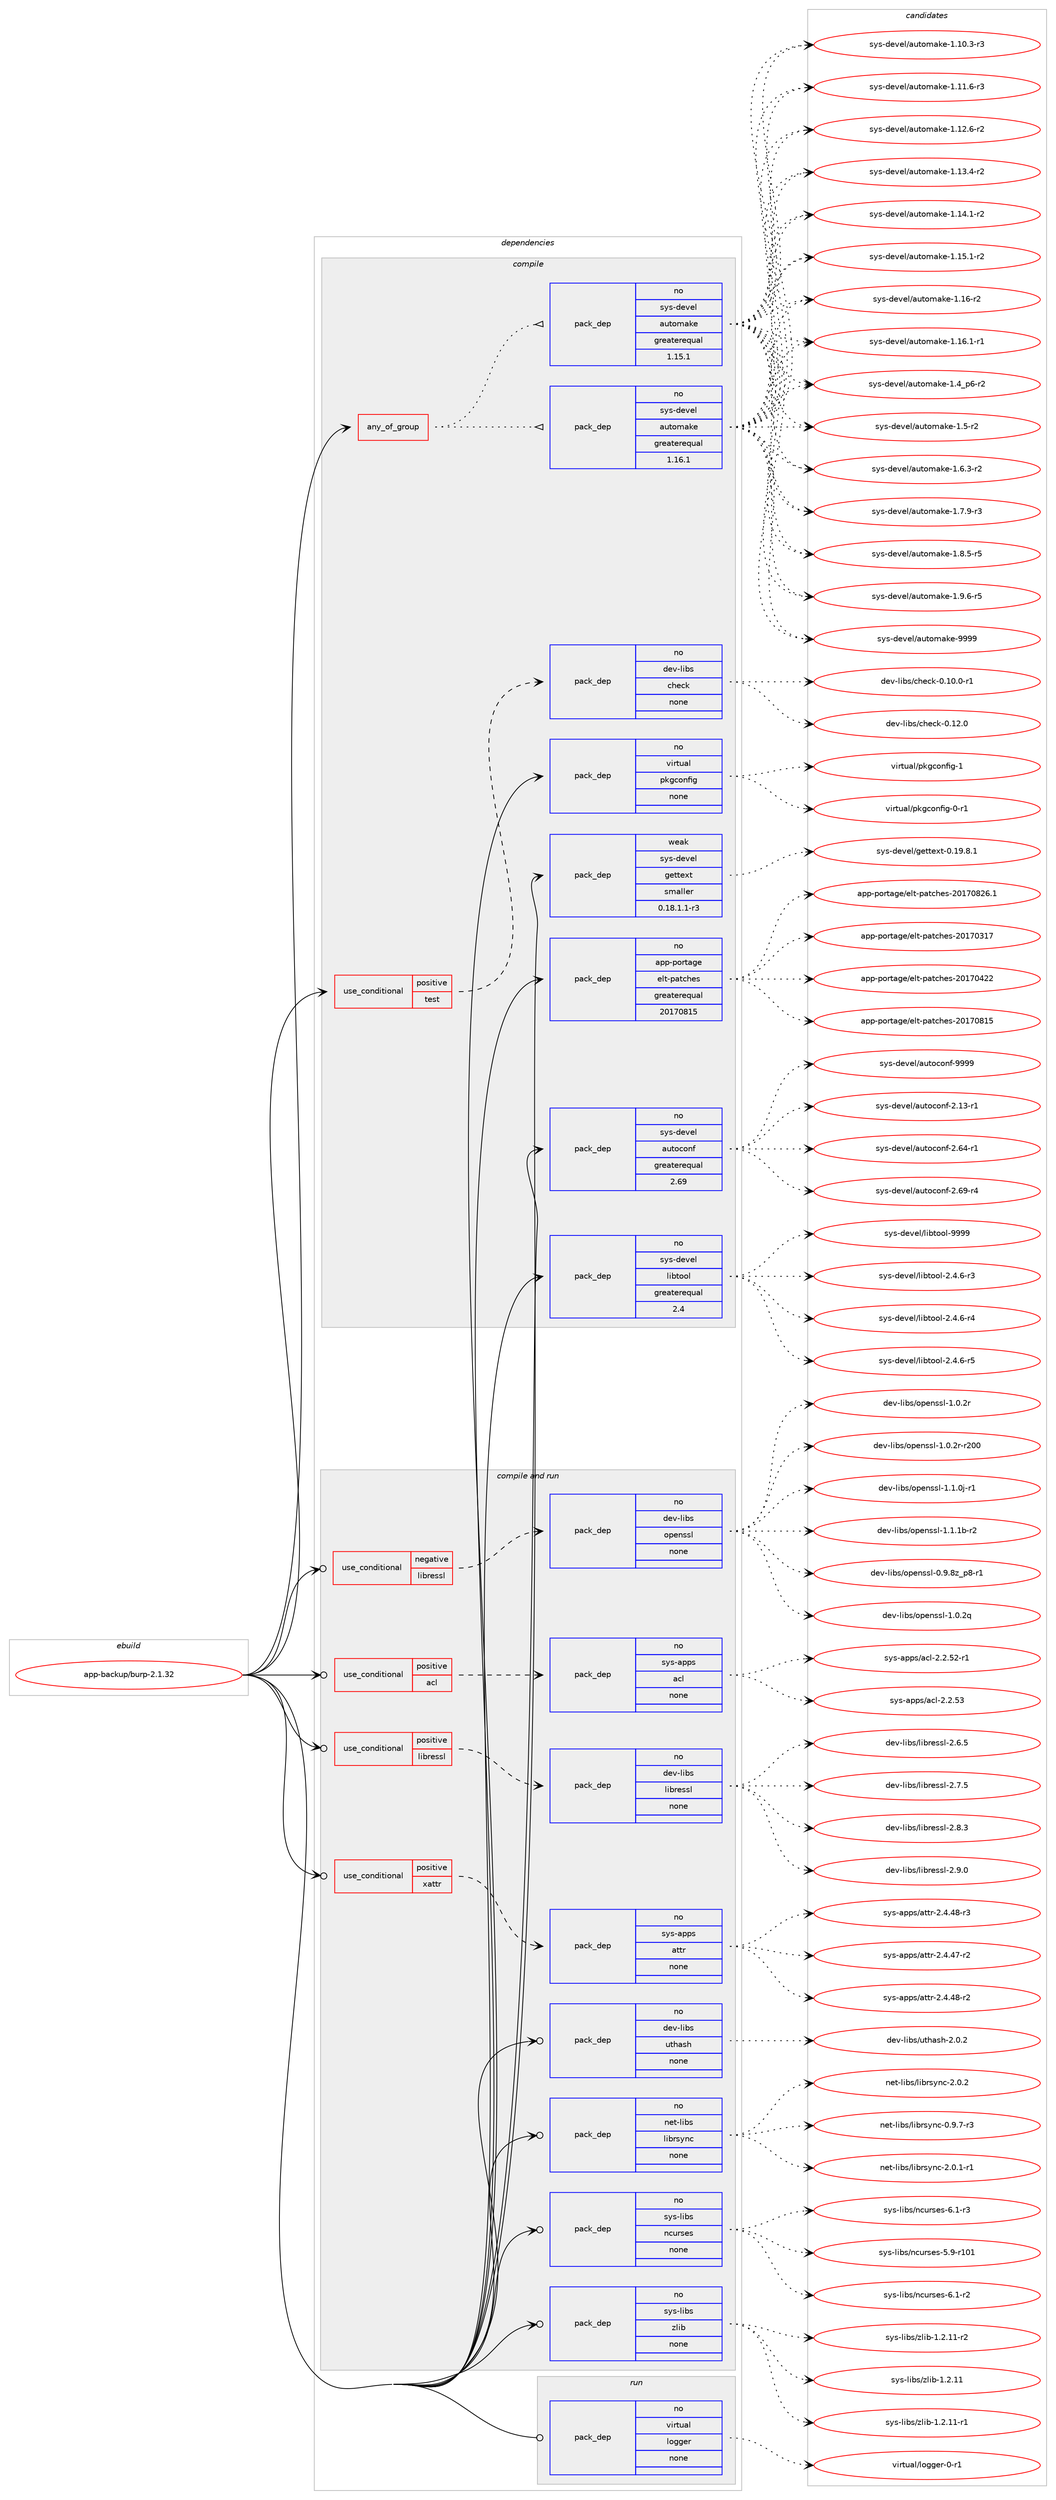 digraph prolog {

# *************
# Graph options
# *************

newrank=true;
concentrate=true;
compound=true;
graph [rankdir=LR,fontname=Helvetica,fontsize=10,ranksep=1.5];#, ranksep=2.5, nodesep=0.2];
edge  [arrowhead=vee];
node  [fontname=Helvetica,fontsize=10];

# **********
# The ebuild
# **********

subgraph cluster_leftcol {
color=gray;
rank=same;
label=<<i>ebuild</i>>;
id [label="app-backup/burp-2.1.32", color=red, width=4, href="../app-backup/burp-2.1.32.svg"];
}

# ****************
# The dependencies
# ****************

subgraph cluster_midcol {
color=gray;
label=<<i>dependencies</i>>;
subgraph cluster_compile {
fillcolor="#eeeeee";
style=filled;
label=<<i>compile</i>>;
subgraph any19251 {
dependency1273362 [label=<<TABLE BORDER="0" CELLBORDER="1" CELLSPACING="0" CELLPADDING="4"><TR><TD CELLPADDING="10">any_of_group</TD></TR></TABLE>>, shape=none, color=red];subgraph pack906380 {
dependency1273363 [label=<<TABLE BORDER="0" CELLBORDER="1" CELLSPACING="0" CELLPADDING="4" WIDTH="220"><TR><TD ROWSPAN="6" CELLPADDING="30">pack_dep</TD></TR><TR><TD WIDTH="110">no</TD></TR><TR><TD>sys-devel</TD></TR><TR><TD>automake</TD></TR><TR><TD>greaterequal</TD></TR><TR><TD>1.16.1</TD></TR></TABLE>>, shape=none, color=blue];
}
dependency1273362:e -> dependency1273363:w [weight=20,style="dotted",arrowhead="oinv"];
subgraph pack906381 {
dependency1273364 [label=<<TABLE BORDER="0" CELLBORDER="1" CELLSPACING="0" CELLPADDING="4" WIDTH="220"><TR><TD ROWSPAN="6" CELLPADDING="30">pack_dep</TD></TR><TR><TD WIDTH="110">no</TD></TR><TR><TD>sys-devel</TD></TR><TR><TD>automake</TD></TR><TR><TD>greaterequal</TD></TR><TR><TD>1.15.1</TD></TR></TABLE>>, shape=none, color=blue];
}
dependency1273362:e -> dependency1273364:w [weight=20,style="dotted",arrowhead="oinv"];
}
id:e -> dependency1273362:w [weight=20,style="solid",arrowhead="vee"];
subgraph cond347210 {
dependency1273365 [label=<<TABLE BORDER="0" CELLBORDER="1" CELLSPACING="0" CELLPADDING="4"><TR><TD ROWSPAN="3" CELLPADDING="10">use_conditional</TD></TR><TR><TD>positive</TD></TR><TR><TD>test</TD></TR></TABLE>>, shape=none, color=red];
subgraph pack906382 {
dependency1273366 [label=<<TABLE BORDER="0" CELLBORDER="1" CELLSPACING="0" CELLPADDING="4" WIDTH="220"><TR><TD ROWSPAN="6" CELLPADDING="30">pack_dep</TD></TR><TR><TD WIDTH="110">no</TD></TR><TR><TD>dev-libs</TD></TR><TR><TD>check</TD></TR><TR><TD>none</TD></TR><TR><TD></TD></TR></TABLE>>, shape=none, color=blue];
}
dependency1273365:e -> dependency1273366:w [weight=20,style="dashed",arrowhead="vee"];
}
id:e -> dependency1273365:w [weight=20,style="solid",arrowhead="vee"];
subgraph pack906383 {
dependency1273367 [label=<<TABLE BORDER="0" CELLBORDER="1" CELLSPACING="0" CELLPADDING="4" WIDTH="220"><TR><TD ROWSPAN="6" CELLPADDING="30">pack_dep</TD></TR><TR><TD WIDTH="110">no</TD></TR><TR><TD>app-portage</TD></TR><TR><TD>elt-patches</TD></TR><TR><TD>greaterequal</TD></TR><TR><TD>20170815</TD></TR></TABLE>>, shape=none, color=blue];
}
id:e -> dependency1273367:w [weight=20,style="solid",arrowhead="vee"];
subgraph pack906384 {
dependency1273368 [label=<<TABLE BORDER="0" CELLBORDER="1" CELLSPACING="0" CELLPADDING="4" WIDTH="220"><TR><TD ROWSPAN="6" CELLPADDING="30">pack_dep</TD></TR><TR><TD WIDTH="110">no</TD></TR><TR><TD>sys-devel</TD></TR><TR><TD>autoconf</TD></TR><TR><TD>greaterequal</TD></TR><TR><TD>2.69</TD></TR></TABLE>>, shape=none, color=blue];
}
id:e -> dependency1273368:w [weight=20,style="solid",arrowhead="vee"];
subgraph pack906385 {
dependency1273369 [label=<<TABLE BORDER="0" CELLBORDER="1" CELLSPACING="0" CELLPADDING="4" WIDTH="220"><TR><TD ROWSPAN="6" CELLPADDING="30">pack_dep</TD></TR><TR><TD WIDTH="110">no</TD></TR><TR><TD>sys-devel</TD></TR><TR><TD>libtool</TD></TR><TR><TD>greaterequal</TD></TR><TR><TD>2.4</TD></TR></TABLE>>, shape=none, color=blue];
}
id:e -> dependency1273369:w [weight=20,style="solid",arrowhead="vee"];
subgraph pack906386 {
dependency1273370 [label=<<TABLE BORDER="0" CELLBORDER="1" CELLSPACING="0" CELLPADDING="4" WIDTH="220"><TR><TD ROWSPAN="6" CELLPADDING="30">pack_dep</TD></TR><TR><TD WIDTH="110">no</TD></TR><TR><TD>virtual</TD></TR><TR><TD>pkgconfig</TD></TR><TR><TD>none</TD></TR><TR><TD></TD></TR></TABLE>>, shape=none, color=blue];
}
id:e -> dependency1273370:w [weight=20,style="solid",arrowhead="vee"];
subgraph pack906387 {
dependency1273371 [label=<<TABLE BORDER="0" CELLBORDER="1" CELLSPACING="0" CELLPADDING="4" WIDTH="220"><TR><TD ROWSPAN="6" CELLPADDING="30">pack_dep</TD></TR><TR><TD WIDTH="110">weak</TD></TR><TR><TD>sys-devel</TD></TR><TR><TD>gettext</TD></TR><TR><TD>smaller</TD></TR><TR><TD>0.18.1.1-r3</TD></TR></TABLE>>, shape=none, color=blue];
}
id:e -> dependency1273371:w [weight=20,style="solid",arrowhead="vee"];
}
subgraph cluster_compileandrun {
fillcolor="#eeeeee";
style=filled;
label=<<i>compile and run</i>>;
subgraph cond347211 {
dependency1273372 [label=<<TABLE BORDER="0" CELLBORDER="1" CELLSPACING="0" CELLPADDING="4"><TR><TD ROWSPAN="3" CELLPADDING="10">use_conditional</TD></TR><TR><TD>negative</TD></TR><TR><TD>libressl</TD></TR></TABLE>>, shape=none, color=red];
subgraph pack906388 {
dependency1273373 [label=<<TABLE BORDER="0" CELLBORDER="1" CELLSPACING="0" CELLPADDING="4" WIDTH="220"><TR><TD ROWSPAN="6" CELLPADDING="30">pack_dep</TD></TR><TR><TD WIDTH="110">no</TD></TR><TR><TD>dev-libs</TD></TR><TR><TD>openssl</TD></TR><TR><TD>none</TD></TR><TR><TD></TD></TR></TABLE>>, shape=none, color=blue];
}
dependency1273372:e -> dependency1273373:w [weight=20,style="dashed",arrowhead="vee"];
}
id:e -> dependency1273372:w [weight=20,style="solid",arrowhead="odotvee"];
subgraph cond347212 {
dependency1273374 [label=<<TABLE BORDER="0" CELLBORDER="1" CELLSPACING="0" CELLPADDING="4"><TR><TD ROWSPAN="3" CELLPADDING="10">use_conditional</TD></TR><TR><TD>positive</TD></TR><TR><TD>acl</TD></TR></TABLE>>, shape=none, color=red];
subgraph pack906389 {
dependency1273375 [label=<<TABLE BORDER="0" CELLBORDER="1" CELLSPACING="0" CELLPADDING="4" WIDTH="220"><TR><TD ROWSPAN="6" CELLPADDING="30">pack_dep</TD></TR><TR><TD WIDTH="110">no</TD></TR><TR><TD>sys-apps</TD></TR><TR><TD>acl</TD></TR><TR><TD>none</TD></TR><TR><TD></TD></TR></TABLE>>, shape=none, color=blue];
}
dependency1273374:e -> dependency1273375:w [weight=20,style="dashed",arrowhead="vee"];
}
id:e -> dependency1273374:w [weight=20,style="solid",arrowhead="odotvee"];
subgraph cond347213 {
dependency1273376 [label=<<TABLE BORDER="0" CELLBORDER="1" CELLSPACING="0" CELLPADDING="4"><TR><TD ROWSPAN="3" CELLPADDING="10">use_conditional</TD></TR><TR><TD>positive</TD></TR><TR><TD>libressl</TD></TR></TABLE>>, shape=none, color=red];
subgraph pack906390 {
dependency1273377 [label=<<TABLE BORDER="0" CELLBORDER="1" CELLSPACING="0" CELLPADDING="4" WIDTH="220"><TR><TD ROWSPAN="6" CELLPADDING="30">pack_dep</TD></TR><TR><TD WIDTH="110">no</TD></TR><TR><TD>dev-libs</TD></TR><TR><TD>libressl</TD></TR><TR><TD>none</TD></TR><TR><TD></TD></TR></TABLE>>, shape=none, color=blue];
}
dependency1273376:e -> dependency1273377:w [weight=20,style="dashed",arrowhead="vee"];
}
id:e -> dependency1273376:w [weight=20,style="solid",arrowhead="odotvee"];
subgraph cond347214 {
dependency1273378 [label=<<TABLE BORDER="0" CELLBORDER="1" CELLSPACING="0" CELLPADDING="4"><TR><TD ROWSPAN="3" CELLPADDING="10">use_conditional</TD></TR><TR><TD>positive</TD></TR><TR><TD>xattr</TD></TR></TABLE>>, shape=none, color=red];
subgraph pack906391 {
dependency1273379 [label=<<TABLE BORDER="0" CELLBORDER="1" CELLSPACING="0" CELLPADDING="4" WIDTH="220"><TR><TD ROWSPAN="6" CELLPADDING="30">pack_dep</TD></TR><TR><TD WIDTH="110">no</TD></TR><TR><TD>sys-apps</TD></TR><TR><TD>attr</TD></TR><TR><TD>none</TD></TR><TR><TD></TD></TR></TABLE>>, shape=none, color=blue];
}
dependency1273378:e -> dependency1273379:w [weight=20,style="dashed",arrowhead="vee"];
}
id:e -> dependency1273378:w [weight=20,style="solid",arrowhead="odotvee"];
subgraph pack906392 {
dependency1273380 [label=<<TABLE BORDER="0" CELLBORDER="1" CELLSPACING="0" CELLPADDING="4" WIDTH="220"><TR><TD ROWSPAN="6" CELLPADDING="30">pack_dep</TD></TR><TR><TD WIDTH="110">no</TD></TR><TR><TD>dev-libs</TD></TR><TR><TD>uthash</TD></TR><TR><TD>none</TD></TR><TR><TD></TD></TR></TABLE>>, shape=none, color=blue];
}
id:e -> dependency1273380:w [weight=20,style="solid",arrowhead="odotvee"];
subgraph pack906393 {
dependency1273381 [label=<<TABLE BORDER="0" CELLBORDER="1" CELLSPACING="0" CELLPADDING="4" WIDTH="220"><TR><TD ROWSPAN="6" CELLPADDING="30">pack_dep</TD></TR><TR><TD WIDTH="110">no</TD></TR><TR><TD>net-libs</TD></TR><TR><TD>librsync</TD></TR><TR><TD>none</TD></TR><TR><TD></TD></TR></TABLE>>, shape=none, color=blue];
}
id:e -> dependency1273381:w [weight=20,style="solid",arrowhead="odotvee"];
subgraph pack906394 {
dependency1273382 [label=<<TABLE BORDER="0" CELLBORDER="1" CELLSPACING="0" CELLPADDING="4" WIDTH="220"><TR><TD ROWSPAN="6" CELLPADDING="30">pack_dep</TD></TR><TR><TD WIDTH="110">no</TD></TR><TR><TD>sys-libs</TD></TR><TR><TD>ncurses</TD></TR><TR><TD>none</TD></TR><TR><TD></TD></TR></TABLE>>, shape=none, color=blue];
}
id:e -> dependency1273382:w [weight=20,style="solid",arrowhead="odotvee"];
subgraph pack906395 {
dependency1273383 [label=<<TABLE BORDER="0" CELLBORDER="1" CELLSPACING="0" CELLPADDING="4" WIDTH="220"><TR><TD ROWSPAN="6" CELLPADDING="30">pack_dep</TD></TR><TR><TD WIDTH="110">no</TD></TR><TR><TD>sys-libs</TD></TR><TR><TD>zlib</TD></TR><TR><TD>none</TD></TR><TR><TD></TD></TR></TABLE>>, shape=none, color=blue];
}
id:e -> dependency1273383:w [weight=20,style="solid",arrowhead="odotvee"];
}
subgraph cluster_run {
fillcolor="#eeeeee";
style=filled;
label=<<i>run</i>>;
subgraph pack906396 {
dependency1273384 [label=<<TABLE BORDER="0" CELLBORDER="1" CELLSPACING="0" CELLPADDING="4" WIDTH="220"><TR><TD ROWSPAN="6" CELLPADDING="30">pack_dep</TD></TR><TR><TD WIDTH="110">no</TD></TR><TR><TD>virtual</TD></TR><TR><TD>logger</TD></TR><TR><TD>none</TD></TR><TR><TD></TD></TR></TABLE>>, shape=none, color=blue];
}
id:e -> dependency1273384:w [weight=20,style="solid",arrowhead="odot"];
}
}

# **************
# The candidates
# **************

subgraph cluster_choices {
rank=same;
color=gray;
label=<<i>candidates</i>>;

subgraph choice906380 {
color=black;
nodesep=1;
choice11512111545100101118101108479711711611110997107101454946494846514511451 [label="sys-devel/automake-1.10.3-r3", color=red, width=4,href="../sys-devel/automake-1.10.3-r3.svg"];
choice11512111545100101118101108479711711611110997107101454946494946544511451 [label="sys-devel/automake-1.11.6-r3", color=red, width=4,href="../sys-devel/automake-1.11.6-r3.svg"];
choice11512111545100101118101108479711711611110997107101454946495046544511450 [label="sys-devel/automake-1.12.6-r2", color=red, width=4,href="../sys-devel/automake-1.12.6-r2.svg"];
choice11512111545100101118101108479711711611110997107101454946495146524511450 [label="sys-devel/automake-1.13.4-r2", color=red, width=4,href="../sys-devel/automake-1.13.4-r2.svg"];
choice11512111545100101118101108479711711611110997107101454946495246494511450 [label="sys-devel/automake-1.14.1-r2", color=red, width=4,href="../sys-devel/automake-1.14.1-r2.svg"];
choice11512111545100101118101108479711711611110997107101454946495346494511450 [label="sys-devel/automake-1.15.1-r2", color=red, width=4,href="../sys-devel/automake-1.15.1-r2.svg"];
choice1151211154510010111810110847971171161111099710710145494649544511450 [label="sys-devel/automake-1.16-r2", color=red, width=4,href="../sys-devel/automake-1.16-r2.svg"];
choice11512111545100101118101108479711711611110997107101454946495446494511449 [label="sys-devel/automake-1.16.1-r1", color=red, width=4,href="../sys-devel/automake-1.16.1-r1.svg"];
choice115121115451001011181011084797117116111109971071014549465295112544511450 [label="sys-devel/automake-1.4_p6-r2", color=red, width=4,href="../sys-devel/automake-1.4_p6-r2.svg"];
choice11512111545100101118101108479711711611110997107101454946534511450 [label="sys-devel/automake-1.5-r2", color=red, width=4,href="../sys-devel/automake-1.5-r2.svg"];
choice115121115451001011181011084797117116111109971071014549465446514511450 [label="sys-devel/automake-1.6.3-r2", color=red, width=4,href="../sys-devel/automake-1.6.3-r2.svg"];
choice115121115451001011181011084797117116111109971071014549465546574511451 [label="sys-devel/automake-1.7.9-r3", color=red, width=4,href="../sys-devel/automake-1.7.9-r3.svg"];
choice115121115451001011181011084797117116111109971071014549465646534511453 [label="sys-devel/automake-1.8.5-r5", color=red, width=4,href="../sys-devel/automake-1.8.5-r5.svg"];
choice115121115451001011181011084797117116111109971071014549465746544511453 [label="sys-devel/automake-1.9.6-r5", color=red, width=4,href="../sys-devel/automake-1.9.6-r5.svg"];
choice115121115451001011181011084797117116111109971071014557575757 [label="sys-devel/automake-9999", color=red, width=4,href="../sys-devel/automake-9999.svg"];
dependency1273363:e -> choice11512111545100101118101108479711711611110997107101454946494846514511451:w [style=dotted,weight="100"];
dependency1273363:e -> choice11512111545100101118101108479711711611110997107101454946494946544511451:w [style=dotted,weight="100"];
dependency1273363:e -> choice11512111545100101118101108479711711611110997107101454946495046544511450:w [style=dotted,weight="100"];
dependency1273363:e -> choice11512111545100101118101108479711711611110997107101454946495146524511450:w [style=dotted,weight="100"];
dependency1273363:e -> choice11512111545100101118101108479711711611110997107101454946495246494511450:w [style=dotted,weight="100"];
dependency1273363:e -> choice11512111545100101118101108479711711611110997107101454946495346494511450:w [style=dotted,weight="100"];
dependency1273363:e -> choice1151211154510010111810110847971171161111099710710145494649544511450:w [style=dotted,weight="100"];
dependency1273363:e -> choice11512111545100101118101108479711711611110997107101454946495446494511449:w [style=dotted,weight="100"];
dependency1273363:e -> choice115121115451001011181011084797117116111109971071014549465295112544511450:w [style=dotted,weight="100"];
dependency1273363:e -> choice11512111545100101118101108479711711611110997107101454946534511450:w [style=dotted,weight="100"];
dependency1273363:e -> choice115121115451001011181011084797117116111109971071014549465446514511450:w [style=dotted,weight="100"];
dependency1273363:e -> choice115121115451001011181011084797117116111109971071014549465546574511451:w [style=dotted,weight="100"];
dependency1273363:e -> choice115121115451001011181011084797117116111109971071014549465646534511453:w [style=dotted,weight="100"];
dependency1273363:e -> choice115121115451001011181011084797117116111109971071014549465746544511453:w [style=dotted,weight="100"];
dependency1273363:e -> choice115121115451001011181011084797117116111109971071014557575757:w [style=dotted,weight="100"];
}
subgraph choice906381 {
color=black;
nodesep=1;
choice11512111545100101118101108479711711611110997107101454946494846514511451 [label="sys-devel/automake-1.10.3-r3", color=red, width=4,href="../sys-devel/automake-1.10.3-r3.svg"];
choice11512111545100101118101108479711711611110997107101454946494946544511451 [label="sys-devel/automake-1.11.6-r3", color=red, width=4,href="../sys-devel/automake-1.11.6-r3.svg"];
choice11512111545100101118101108479711711611110997107101454946495046544511450 [label="sys-devel/automake-1.12.6-r2", color=red, width=4,href="../sys-devel/automake-1.12.6-r2.svg"];
choice11512111545100101118101108479711711611110997107101454946495146524511450 [label="sys-devel/automake-1.13.4-r2", color=red, width=4,href="../sys-devel/automake-1.13.4-r2.svg"];
choice11512111545100101118101108479711711611110997107101454946495246494511450 [label="sys-devel/automake-1.14.1-r2", color=red, width=4,href="../sys-devel/automake-1.14.1-r2.svg"];
choice11512111545100101118101108479711711611110997107101454946495346494511450 [label="sys-devel/automake-1.15.1-r2", color=red, width=4,href="../sys-devel/automake-1.15.1-r2.svg"];
choice1151211154510010111810110847971171161111099710710145494649544511450 [label="sys-devel/automake-1.16-r2", color=red, width=4,href="../sys-devel/automake-1.16-r2.svg"];
choice11512111545100101118101108479711711611110997107101454946495446494511449 [label="sys-devel/automake-1.16.1-r1", color=red, width=4,href="../sys-devel/automake-1.16.1-r1.svg"];
choice115121115451001011181011084797117116111109971071014549465295112544511450 [label="sys-devel/automake-1.4_p6-r2", color=red, width=4,href="../sys-devel/automake-1.4_p6-r2.svg"];
choice11512111545100101118101108479711711611110997107101454946534511450 [label="sys-devel/automake-1.5-r2", color=red, width=4,href="../sys-devel/automake-1.5-r2.svg"];
choice115121115451001011181011084797117116111109971071014549465446514511450 [label="sys-devel/automake-1.6.3-r2", color=red, width=4,href="../sys-devel/automake-1.6.3-r2.svg"];
choice115121115451001011181011084797117116111109971071014549465546574511451 [label="sys-devel/automake-1.7.9-r3", color=red, width=4,href="../sys-devel/automake-1.7.9-r3.svg"];
choice115121115451001011181011084797117116111109971071014549465646534511453 [label="sys-devel/automake-1.8.5-r5", color=red, width=4,href="../sys-devel/automake-1.8.5-r5.svg"];
choice115121115451001011181011084797117116111109971071014549465746544511453 [label="sys-devel/automake-1.9.6-r5", color=red, width=4,href="../sys-devel/automake-1.9.6-r5.svg"];
choice115121115451001011181011084797117116111109971071014557575757 [label="sys-devel/automake-9999", color=red, width=4,href="../sys-devel/automake-9999.svg"];
dependency1273364:e -> choice11512111545100101118101108479711711611110997107101454946494846514511451:w [style=dotted,weight="100"];
dependency1273364:e -> choice11512111545100101118101108479711711611110997107101454946494946544511451:w [style=dotted,weight="100"];
dependency1273364:e -> choice11512111545100101118101108479711711611110997107101454946495046544511450:w [style=dotted,weight="100"];
dependency1273364:e -> choice11512111545100101118101108479711711611110997107101454946495146524511450:w [style=dotted,weight="100"];
dependency1273364:e -> choice11512111545100101118101108479711711611110997107101454946495246494511450:w [style=dotted,weight="100"];
dependency1273364:e -> choice11512111545100101118101108479711711611110997107101454946495346494511450:w [style=dotted,weight="100"];
dependency1273364:e -> choice1151211154510010111810110847971171161111099710710145494649544511450:w [style=dotted,weight="100"];
dependency1273364:e -> choice11512111545100101118101108479711711611110997107101454946495446494511449:w [style=dotted,weight="100"];
dependency1273364:e -> choice115121115451001011181011084797117116111109971071014549465295112544511450:w [style=dotted,weight="100"];
dependency1273364:e -> choice11512111545100101118101108479711711611110997107101454946534511450:w [style=dotted,weight="100"];
dependency1273364:e -> choice115121115451001011181011084797117116111109971071014549465446514511450:w [style=dotted,weight="100"];
dependency1273364:e -> choice115121115451001011181011084797117116111109971071014549465546574511451:w [style=dotted,weight="100"];
dependency1273364:e -> choice115121115451001011181011084797117116111109971071014549465646534511453:w [style=dotted,weight="100"];
dependency1273364:e -> choice115121115451001011181011084797117116111109971071014549465746544511453:w [style=dotted,weight="100"];
dependency1273364:e -> choice115121115451001011181011084797117116111109971071014557575757:w [style=dotted,weight="100"];
}
subgraph choice906382 {
color=black;
nodesep=1;
choice1001011184510810598115479910410199107454846494846484511449 [label="dev-libs/check-0.10.0-r1", color=red, width=4,href="../dev-libs/check-0.10.0-r1.svg"];
choice100101118451081059811547991041019910745484649504648 [label="dev-libs/check-0.12.0", color=red, width=4,href="../dev-libs/check-0.12.0.svg"];
dependency1273366:e -> choice1001011184510810598115479910410199107454846494846484511449:w [style=dotted,weight="100"];
dependency1273366:e -> choice100101118451081059811547991041019910745484649504648:w [style=dotted,weight="100"];
}
subgraph choice906383 {
color=black;
nodesep=1;
choice97112112451121111141169710310147101108116451129711699104101115455048495548514955 [label="app-portage/elt-patches-20170317", color=red, width=4,href="../app-portage/elt-patches-20170317.svg"];
choice97112112451121111141169710310147101108116451129711699104101115455048495548525050 [label="app-portage/elt-patches-20170422", color=red, width=4,href="../app-portage/elt-patches-20170422.svg"];
choice97112112451121111141169710310147101108116451129711699104101115455048495548564953 [label="app-portage/elt-patches-20170815", color=red, width=4,href="../app-portage/elt-patches-20170815.svg"];
choice971121124511211111411697103101471011081164511297116991041011154550484955485650544649 [label="app-portage/elt-patches-20170826.1", color=red, width=4,href="../app-portage/elt-patches-20170826.1.svg"];
dependency1273367:e -> choice97112112451121111141169710310147101108116451129711699104101115455048495548514955:w [style=dotted,weight="100"];
dependency1273367:e -> choice97112112451121111141169710310147101108116451129711699104101115455048495548525050:w [style=dotted,weight="100"];
dependency1273367:e -> choice97112112451121111141169710310147101108116451129711699104101115455048495548564953:w [style=dotted,weight="100"];
dependency1273367:e -> choice971121124511211111411697103101471011081164511297116991041011154550484955485650544649:w [style=dotted,weight="100"];
}
subgraph choice906384 {
color=black;
nodesep=1;
choice1151211154510010111810110847971171161119911111010245504649514511449 [label="sys-devel/autoconf-2.13-r1", color=red, width=4,href="../sys-devel/autoconf-2.13-r1.svg"];
choice1151211154510010111810110847971171161119911111010245504654524511449 [label="sys-devel/autoconf-2.64-r1", color=red, width=4,href="../sys-devel/autoconf-2.64-r1.svg"];
choice1151211154510010111810110847971171161119911111010245504654574511452 [label="sys-devel/autoconf-2.69-r4", color=red, width=4,href="../sys-devel/autoconf-2.69-r4.svg"];
choice115121115451001011181011084797117116111991111101024557575757 [label="sys-devel/autoconf-9999", color=red, width=4,href="../sys-devel/autoconf-9999.svg"];
dependency1273368:e -> choice1151211154510010111810110847971171161119911111010245504649514511449:w [style=dotted,weight="100"];
dependency1273368:e -> choice1151211154510010111810110847971171161119911111010245504654524511449:w [style=dotted,weight="100"];
dependency1273368:e -> choice1151211154510010111810110847971171161119911111010245504654574511452:w [style=dotted,weight="100"];
dependency1273368:e -> choice115121115451001011181011084797117116111991111101024557575757:w [style=dotted,weight="100"];
}
subgraph choice906385 {
color=black;
nodesep=1;
choice1151211154510010111810110847108105981161111111084550465246544511451 [label="sys-devel/libtool-2.4.6-r3", color=red, width=4,href="../sys-devel/libtool-2.4.6-r3.svg"];
choice1151211154510010111810110847108105981161111111084550465246544511452 [label="sys-devel/libtool-2.4.6-r4", color=red, width=4,href="../sys-devel/libtool-2.4.6-r4.svg"];
choice1151211154510010111810110847108105981161111111084550465246544511453 [label="sys-devel/libtool-2.4.6-r5", color=red, width=4,href="../sys-devel/libtool-2.4.6-r5.svg"];
choice1151211154510010111810110847108105981161111111084557575757 [label="sys-devel/libtool-9999", color=red, width=4,href="../sys-devel/libtool-9999.svg"];
dependency1273369:e -> choice1151211154510010111810110847108105981161111111084550465246544511451:w [style=dotted,weight="100"];
dependency1273369:e -> choice1151211154510010111810110847108105981161111111084550465246544511452:w [style=dotted,weight="100"];
dependency1273369:e -> choice1151211154510010111810110847108105981161111111084550465246544511453:w [style=dotted,weight="100"];
dependency1273369:e -> choice1151211154510010111810110847108105981161111111084557575757:w [style=dotted,weight="100"];
}
subgraph choice906386 {
color=black;
nodesep=1;
choice11810511411611797108471121071039911111010210510345484511449 [label="virtual/pkgconfig-0-r1", color=red, width=4,href="../virtual/pkgconfig-0-r1.svg"];
choice1181051141161179710847112107103991111101021051034549 [label="virtual/pkgconfig-1", color=red, width=4,href="../virtual/pkgconfig-1.svg"];
dependency1273370:e -> choice11810511411611797108471121071039911111010210510345484511449:w [style=dotted,weight="100"];
dependency1273370:e -> choice1181051141161179710847112107103991111101021051034549:w [style=dotted,weight="100"];
}
subgraph choice906387 {
color=black;
nodesep=1;
choice1151211154510010111810110847103101116116101120116454846495746564649 [label="sys-devel/gettext-0.19.8.1", color=red, width=4,href="../sys-devel/gettext-0.19.8.1.svg"];
dependency1273371:e -> choice1151211154510010111810110847103101116116101120116454846495746564649:w [style=dotted,weight="100"];
}
subgraph choice906388 {
color=black;
nodesep=1;
choice10010111845108105981154711111210111011511510845484657465612295112564511449 [label="dev-libs/openssl-0.9.8z_p8-r1", color=red, width=4,href="../dev-libs/openssl-0.9.8z_p8-r1.svg"];
choice100101118451081059811547111112101110115115108454946484650113 [label="dev-libs/openssl-1.0.2q", color=red, width=4,href="../dev-libs/openssl-1.0.2q.svg"];
choice100101118451081059811547111112101110115115108454946484650114 [label="dev-libs/openssl-1.0.2r", color=red, width=4,href="../dev-libs/openssl-1.0.2r.svg"];
choice10010111845108105981154711111210111011511510845494648465011445114504848 [label="dev-libs/openssl-1.0.2r-r200", color=red, width=4,href="../dev-libs/openssl-1.0.2r-r200.svg"];
choice1001011184510810598115471111121011101151151084549464946481064511449 [label="dev-libs/openssl-1.1.0j-r1", color=red, width=4,href="../dev-libs/openssl-1.1.0j-r1.svg"];
choice100101118451081059811547111112101110115115108454946494649984511450 [label="dev-libs/openssl-1.1.1b-r2", color=red, width=4,href="../dev-libs/openssl-1.1.1b-r2.svg"];
dependency1273373:e -> choice10010111845108105981154711111210111011511510845484657465612295112564511449:w [style=dotted,weight="100"];
dependency1273373:e -> choice100101118451081059811547111112101110115115108454946484650113:w [style=dotted,weight="100"];
dependency1273373:e -> choice100101118451081059811547111112101110115115108454946484650114:w [style=dotted,weight="100"];
dependency1273373:e -> choice10010111845108105981154711111210111011511510845494648465011445114504848:w [style=dotted,weight="100"];
dependency1273373:e -> choice1001011184510810598115471111121011101151151084549464946481064511449:w [style=dotted,weight="100"];
dependency1273373:e -> choice100101118451081059811547111112101110115115108454946494649984511450:w [style=dotted,weight="100"];
}
subgraph choice906389 {
color=black;
nodesep=1;
choice1151211154597112112115479799108455046504653504511449 [label="sys-apps/acl-2.2.52-r1", color=red, width=4,href="../sys-apps/acl-2.2.52-r1.svg"];
choice115121115459711211211547979910845504650465351 [label="sys-apps/acl-2.2.53", color=red, width=4,href="../sys-apps/acl-2.2.53.svg"];
dependency1273375:e -> choice1151211154597112112115479799108455046504653504511449:w [style=dotted,weight="100"];
dependency1273375:e -> choice115121115459711211211547979910845504650465351:w [style=dotted,weight="100"];
}
subgraph choice906390 {
color=black;
nodesep=1;
choice10010111845108105981154710810598114101115115108455046544653 [label="dev-libs/libressl-2.6.5", color=red, width=4,href="../dev-libs/libressl-2.6.5.svg"];
choice10010111845108105981154710810598114101115115108455046554653 [label="dev-libs/libressl-2.7.5", color=red, width=4,href="../dev-libs/libressl-2.7.5.svg"];
choice10010111845108105981154710810598114101115115108455046564651 [label="dev-libs/libressl-2.8.3", color=red, width=4,href="../dev-libs/libressl-2.8.3.svg"];
choice10010111845108105981154710810598114101115115108455046574648 [label="dev-libs/libressl-2.9.0", color=red, width=4,href="../dev-libs/libressl-2.9.0.svg"];
dependency1273377:e -> choice10010111845108105981154710810598114101115115108455046544653:w [style=dotted,weight="100"];
dependency1273377:e -> choice10010111845108105981154710810598114101115115108455046554653:w [style=dotted,weight="100"];
dependency1273377:e -> choice10010111845108105981154710810598114101115115108455046564651:w [style=dotted,weight="100"];
dependency1273377:e -> choice10010111845108105981154710810598114101115115108455046574648:w [style=dotted,weight="100"];
}
subgraph choice906391 {
color=black;
nodesep=1;
choice11512111545971121121154797116116114455046524652554511450 [label="sys-apps/attr-2.4.47-r2", color=red, width=4,href="../sys-apps/attr-2.4.47-r2.svg"];
choice11512111545971121121154797116116114455046524652564511450 [label="sys-apps/attr-2.4.48-r2", color=red, width=4,href="../sys-apps/attr-2.4.48-r2.svg"];
choice11512111545971121121154797116116114455046524652564511451 [label="sys-apps/attr-2.4.48-r3", color=red, width=4,href="../sys-apps/attr-2.4.48-r3.svg"];
dependency1273379:e -> choice11512111545971121121154797116116114455046524652554511450:w [style=dotted,weight="100"];
dependency1273379:e -> choice11512111545971121121154797116116114455046524652564511450:w [style=dotted,weight="100"];
dependency1273379:e -> choice11512111545971121121154797116116114455046524652564511451:w [style=dotted,weight="100"];
}
subgraph choice906392 {
color=black;
nodesep=1;
choice10010111845108105981154711711610497115104455046484650 [label="dev-libs/uthash-2.0.2", color=red, width=4,href="../dev-libs/uthash-2.0.2.svg"];
dependency1273380:e -> choice10010111845108105981154711711610497115104455046484650:w [style=dotted,weight="100"];
}
subgraph choice906393 {
color=black;
nodesep=1;
choice11010111645108105981154710810598114115121110994548465746554511451 [label="net-libs/librsync-0.9.7-r3", color=red, width=4,href="../net-libs/librsync-0.9.7-r3.svg"];
choice11010111645108105981154710810598114115121110994550464846494511449 [label="net-libs/librsync-2.0.1-r1", color=red, width=4,href="../net-libs/librsync-2.0.1-r1.svg"];
choice1101011164510810598115471081059811411512111099455046484650 [label="net-libs/librsync-2.0.2", color=red, width=4,href="../net-libs/librsync-2.0.2.svg"];
dependency1273381:e -> choice11010111645108105981154710810598114115121110994548465746554511451:w [style=dotted,weight="100"];
dependency1273381:e -> choice11010111645108105981154710810598114115121110994550464846494511449:w [style=dotted,weight="100"];
dependency1273381:e -> choice1101011164510810598115471081059811411512111099455046484650:w [style=dotted,weight="100"];
}
subgraph choice906394 {
color=black;
nodesep=1;
choice115121115451081059811547110991171141151011154553465745114494849 [label="sys-libs/ncurses-5.9-r101", color=red, width=4,href="../sys-libs/ncurses-5.9-r101.svg"];
choice11512111545108105981154711099117114115101115455446494511450 [label="sys-libs/ncurses-6.1-r2", color=red, width=4,href="../sys-libs/ncurses-6.1-r2.svg"];
choice11512111545108105981154711099117114115101115455446494511451 [label="sys-libs/ncurses-6.1-r3", color=red, width=4,href="../sys-libs/ncurses-6.1-r3.svg"];
dependency1273382:e -> choice115121115451081059811547110991171141151011154553465745114494849:w [style=dotted,weight="100"];
dependency1273382:e -> choice11512111545108105981154711099117114115101115455446494511450:w [style=dotted,weight="100"];
dependency1273382:e -> choice11512111545108105981154711099117114115101115455446494511451:w [style=dotted,weight="100"];
}
subgraph choice906395 {
color=black;
nodesep=1;
choice1151211154510810598115471221081059845494650464949 [label="sys-libs/zlib-1.2.11", color=red, width=4,href="../sys-libs/zlib-1.2.11.svg"];
choice11512111545108105981154712210810598454946504649494511449 [label="sys-libs/zlib-1.2.11-r1", color=red, width=4,href="../sys-libs/zlib-1.2.11-r1.svg"];
choice11512111545108105981154712210810598454946504649494511450 [label="sys-libs/zlib-1.2.11-r2", color=red, width=4,href="../sys-libs/zlib-1.2.11-r2.svg"];
dependency1273383:e -> choice1151211154510810598115471221081059845494650464949:w [style=dotted,weight="100"];
dependency1273383:e -> choice11512111545108105981154712210810598454946504649494511449:w [style=dotted,weight="100"];
dependency1273383:e -> choice11512111545108105981154712210810598454946504649494511450:w [style=dotted,weight="100"];
}
subgraph choice906396 {
color=black;
nodesep=1;
choice118105114116117971084710811110310310111445484511449 [label="virtual/logger-0-r1", color=red, width=4,href="../virtual/logger-0-r1.svg"];
dependency1273384:e -> choice118105114116117971084710811110310310111445484511449:w [style=dotted,weight="100"];
}
}

}
